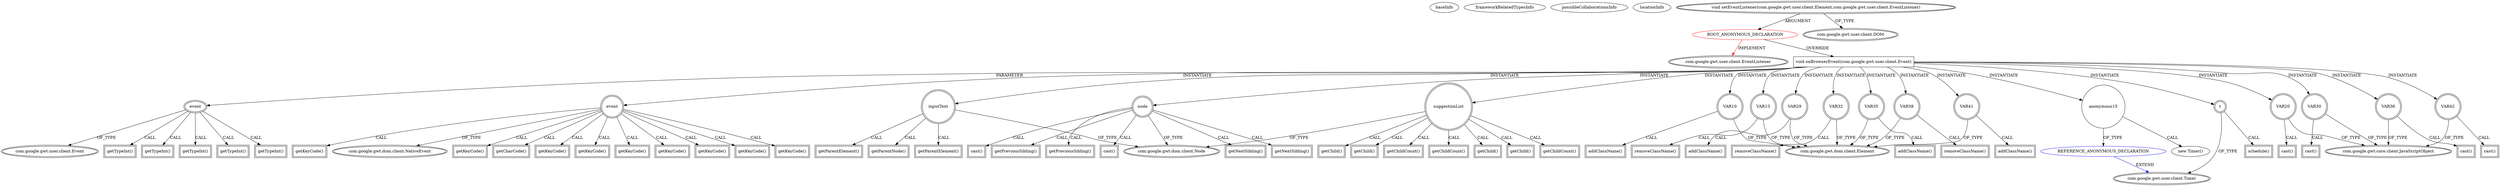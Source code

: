 digraph {
baseInfo[graphId=131,category="extension_graph",isAnonymous=true,possibleRelation=true]
frameworkRelatedTypesInfo[0="com.google.gwt.user.client.EventListener"]
possibleCollaborationsInfo[0="131~OVERRIDING_METHOD_DECLARATION-INSTANTIATION-~com.google.gwt.user.client.EventListener ~com.google.gwt.user.client.Timer ~true~true"]
locationInfo[projectName="Doogiemuc-gwt-comp-tagging",filePath="/Doogiemuc-gwt-comp-tagging/gwt-comp-tagging-master/src/com/google/code/gwt/component/tag/InputTag.java",contextSignature="void initializeInputText()",graphId="131"]
0[label="ROOT_ANONYMOUS_DECLARATION",vertexType="ROOT_ANONYMOUS_DECLARATION",isFrameworkType=false,color=red]
1[label="com.google.gwt.user.client.EventListener",vertexType="FRAMEWORK_INTERFACE_TYPE",isFrameworkType=true,peripheries=2]
2[label="void setEventListener(com.google.gwt.user.client.Element,com.google.gwt.user.client.EventListener)",vertexType="OUTSIDE_CALL",isFrameworkType=true,peripheries=2]
3[label="com.google.gwt.user.client.DOM",vertexType="FRAMEWORK_CLASS_TYPE",isFrameworkType=true,peripheries=2]
4[label="void onBrowserEvent(com.google.gwt.user.client.Event)",vertexType="OVERRIDING_METHOD_DECLARATION",isFrameworkType=false,shape=box]
5[label="event",vertexType="PARAMETER_DECLARATION",isFrameworkType=true,peripheries=2]
6[label="com.google.gwt.user.client.Event",vertexType="FRAMEWORK_CLASS_TYPE",isFrameworkType=true,peripheries=2]
8[label="getTypeInt()",vertexType="INSIDE_CALL",isFrameworkType=true,peripheries=2,shape=box]
9[label="event",vertexType="VARIABLE_EXPRESION",isFrameworkType=true,peripheries=2,shape=circle]
11[label="com.google.gwt.dom.client.NativeEvent",vertexType="FRAMEWORK_CLASS_TYPE",isFrameworkType=true,peripheries=2]
10[label="getKeyCode()",vertexType="INSIDE_CALL",isFrameworkType=true,peripheries=2,shape=box]
12[label="suggestionList",vertexType="VARIABLE_EXPRESION",isFrameworkType=true,peripheries=2,shape=circle]
14[label="com.google.gwt.dom.client.Node",vertexType="FRAMEWORK_CLASS_TYPE",isFrameworkType=true,peripheries=2]
13[label="getChildCount()",vertexType="INSIDE_CALL",isFrameworkType=true,peripheries=2,shape=box]
16[label="getChild()",vertexType="INSIDE_CALL",isFrameworkType=true,peripheries=2,shape=box]
18[label="getChild()",vertexType="INSIDE_CALL",isFrameworkType=true,peripheries=2,shape=box]
20[label="getCharCode()",vertexType="INSIDE_CALL",isFrameworkType=true,peripheries=2,shape=box]
22[label="getTypeInt()",vertexType="INSIDE_CALL",isFrameworkType=true,peripheries=2,shape=box]
24[label="getKeyCode()",vertexType="INSIDE_CALL",isFrameworkType=true,peripheries=2,shape=box]
26[label="getKeyCode()",vertexType="INSIDE_CALL",isFrameworkType=true,peripheries=2,shape=box]
28[label="getTypeInt()",vertexType="INSIDE_CALL",isFrameworkType=true,peripheries=2,shape=box]
29[label="VAR10",vertexType="VARIABLE_EXPRESION",isFrameworkType=true,peripheries=2,shape=circle]
31[label="com.google.gwt.dom.client.Element",vertexType="FRAMEWORK_CLASS_TYPE",isFrameworkType=true,peripheries=2]
30[label="addClassName()",vertexType="INSIDE_CALL",isFrameworkType=true,peripheries=2,shape=box]
32[label="inputText",vertexType="VARIABLE_EXPRESION",isFrameworkType=true,peripheries=2,shape=circle]
33[label="getParentElement()",vertexType="INSIDE_CALL",isFrameworkType=true,peripheries=2,shape=box]
36[label="getTypeInt()",vertexType="INSIDE_CALL",isFrameworkType=true,peripheries=2,shape=box]
37[label="VAR13",vertexType="VARIABLE_EXPRESION",isFrameworkType=true,peripheries=2,shape=circle]
38[label="removeClassName()",vertexType="INSIDE_CALL",isFrameworkType=true,peripheries=2,shape=box]
41[label="getParentElement()",vertexType="INSIDE_CALL",isFrameworkType=true,peripheries=2,shape=box]
43[label="anonymous15",vertexType="VARIABLE_EXPRESION",isFrameworkType=false,shape=circle]
44[label="REFERENCE_ANONYMOUS_DECLARATION",vertexType="REFERENCE_ANONYMOUS_DECLARATION",isFrameworkType=false,color=blue]
45[label="com.google.gwt.user.client.Timer",vertexType="FRAMEWORK_CLASS_TYPE",isFrameworkType=true,peripheries=2]
42[label="new Timer()",vertexType="CONSTRUCTOR_CALL",isFrameworkType=false]
46[label="t",vertexType="VARIABLE_EXPRESION",isFrameworkType=true,peripheries=2,shape=circle]
47[label="schedule()",vertexType="INSIDE_CALL",isFrameworkType=true,peripheries=2,shape=box]
50[label="getTypeInt()",vertexType="INSIDE_CALL",isFrameworkType=true,peripheries=2,shape=box]
52[label="getKeyCode()",vertexType="INSIDE_CALL",isFrameworkType=true,peripheries=2,shape=box]
54[label="getKeyCode()",vertexType="INSIDE_CALL",isFrameworkType=true,peripheries=2,shape=box]
55[label="VAR20",vertexType="VARIABLE_EXPRESION",isFrameworkType=true,peripheries=2,shape=circle]
57[label="com.google.gwt.core.client.JavaScriptObject",vertexType="FRAMEWORK_CLASS_TYPE",isFrameworkType=true,peripheries=2]
56[label="cast()",vertexType="INSIDE_CALL",isFrameworkType=true,peripheries=2,shape=box]
59[label="getParentNode()",vertexType="INSIDE_CALL",isFrameworkType=true,peripheries=2,shape=box]
61[label="getKeyCode()",vertexType="INSIDE_CALL",isFrameworkType=true,peripheries=2,shape=box]
63[label="getKeyCode()",vertexType="INSIDE_CALL",isFrameworkType=true,peripheries=2,shape=box]
65[label="getChildCount()",vertexType="INSIDE_CALL",isFrameworkType=true,peripheries=2,shape=box]
67[label="getChildCount()",vertexType="INSIDE_CALL",isFrameworkType=true,peripheries=2,shape=box]
69[label="getChild()",vertexType="INSIDE_CALL",isFrameworkType=true,peripheries=2,shape=box]
71[label="getKeyCode()",vertexType="INSIDE_CALL",isFrameworkType=true,peripheries=2,shape=box]
72[label="node",vertexType="VARIABLE_EXPRESION",isFrameworkType=true,peripheries=2,shape=circle]
73[label="getNextSibling()",vertexType="INSIDE_CALL",isFrameworkType=true,peripheries=2,shape=box]
75[label="VAR29",vertexType="VARIABLE_EXPRESION",isFrameworkType=true,peripheries=2,shape=circle]
76[label="addClassName()",vertexType="INSIDE_CALL",isFrameworkType=true,peripheries=2,shape=box]
78[label="VAR30",vertexType="VARIABLE_EXPRESION",isFrameworkType=true,peripheries=2,shape=circle]
79[label="cast()",vertexType="INSIDE_CALL",isFrameworkType=true,peripheries=2,shape=box]
82[label="getNextSibling()",vertexType="INSIDE_CALL",isFrameworkType=true,peripheries=2,shape=box]
83[label="VAR32",vertexType="VARIABLE_EXPRESION",isFrameworkType=true,peripheries=2,shape=circle]
84[label="removeClassName()",vertexType="INSIDE_CALL",isFrameworkType=true,peripheries=2,shape=box]
87[label="cast()",vertexType="INSIDE_CALL",isFrameworkType=true,peripheries=2,shape=box]
89[label="getPreviousSibling()",vertexType="INSIDE_CALL",isFrameworkType=true,peripheries=2,shape=box]
90[label="VAR35",vertexType="VARIABLE_EXPRESION",isFrameworkType=true,peripheries=2,shape=circle]
91[label="addClassName()",vertexType="INSIDE_CALL",isFrameworkType=true,peripheries=2,shape=box]
93[label="VAR36",vertexType="VARIABLE_EXPRESION",isFrameworkType=true,peripheries=2,shape=circle]
94[label="cast()",vertexType="INSIDE_CALL",isFrameworkType=true,peripheries=2,shape=box]
97[label="getPreviousSibling()",vertexType="INSIDE_CALL",isFrameworkType=true,peripheries=2,shape=box]
98[label="VAR38",vertexType="VARIABLE_EXPRESION",isFrameworkType=true,peripheries=2,shape=circle]
99[label="removeClassName()",vertexType="INSIDE_CALL",isFrameworkType=true,peripheries=2,shape=box]
102[label="cast()",vertexType="INSIDE_CALL",isFrameworkType=true,peripheries=2,shape=box]
104[label="getKeyCode()",vertexType="INSIDE_CALL",isFrameworkType=true,peripheries=2,shape=box]
105[label="VAR41",vertexType="VARIABLE_EXPRESION",isFrameworkType=true,peripheries=2,shape=circle]
106[label="addClassName()",vertexType="INSIDE_CALL",isFrameworkType=true,peripheries=2,shape=box]
108[label="VAR42",vertexType="VARIABLE_EXPRESION",isFrameworkType=true,peripheries=2,shape=circle]
109[label="cast()",vertexType="INSIDE_CALL",isFrameworkType=true,peripheries=2,shape=box]
112[label="getChild()",vertexType="INSIDE_CALL",isFrameworkType=true,peripheries=2,shape=box]
0->1[label="IMPLEMENT",color=red]
2->0[label="ARGUMENT"]
2->3[label="OF_TYPE"]
0->4[label="OVERRIDE"]
5->6[label="OF_TYPE"]
4->5[label="PARAMETER"]
5->8[label="CALL"]
4->9[label="INSTANTIATE"]
9->11[label="OF_TYPE"]
9->10[label="CALL"]
4->12[label="INSTANTIATE"]
12->14[label="OF_TYPE"]
12->13[label="CALL"]
12->16[label="CALL"]
12->18[label="CALL"]
9->20[label="CALL"]
5->22[label="CALL"]
9->24[label="CALL"]
9->26[label="CALL"]
5->28[label="CALL"]
4->29[label="INSTANTIATE"]
29->31[label="OF_TYPE"]
29->30[label="CALL"]
4->32[label="INSTANTIATE"]
32->14[label="OF_TYPE"]
32->33[label="CALL"]
5->36[label="CALL"]
4->37[label="INSTANTIATE"]
37->31[label="OF_TYPE"]
37->38[label="CALL"]
32->41[label="CALL"]
4->43[label="INSTANTIATE"]
44->45[label="EXTEND",color=blue]
43->44[label="OF_TYPE"]
43->42[label="CALL"]
4->46[label="INSTANTIATE"]
46->45[label="OF_TYPE"]
46->47[label="CALL"]
5->50[label="CALL"]
9->52[label="CALL"]
9->54[label="CALL"]
4->55[label="INSTANTIATE"]
55->57[label="OF_TYPE"]
55->56[label="CALL"]
32->59[label="CALL"]
9->61[label="CALL"]
9->63[label="CALL"]
12->65[label="CALL"]
12->67[label="CALL"]
12->69[label="CALL"]
9->71[label="CALL"]
4->72[label="INSTANTIATE"]
72->14[label="OF_TYPE"]
72->73[label="CALL"]
4->75[label="INSTANTIATE"]
75->31[label="OF_TYPE"]
75->76[label="CALL"]
4->78[label="INSTANTIATE"]
78->57[label="OF_TYPE"]
78->79[label="CALL"]
72->82[label="CALL"]
4->83[label="INSTANTIATE"]
83->31[label="OF_TYPE"]
83->84[label="CALL"]
72->87[label="CALL"]
72->89[label="CALL"]
4->90[label="INSTANTIATE"]
90->31[label="OF_TYPE"]
90->91[label="CALL"]
4->93[label="INSTANTIATE"]
93->57[label="OF_TYPE"]
93->94[label="CALL"]
72->97[label="CALL"]
4->98[label="INSTANTIATE"]
98->31[label="OF_TYPE"]
98->99[label="CALL"]
72->102[label="CALL"]
9->104[label="CALL"]
4->105[label="INSTANTIATE"]
105->31[label="OF_TYPE"]
105->106[label="CALL"]
4->108[label="INSTANTIATE"]
108->57[label="OF_TYPE"]
108->109[label="CALL"]
12->112[label="CALL"]
}
